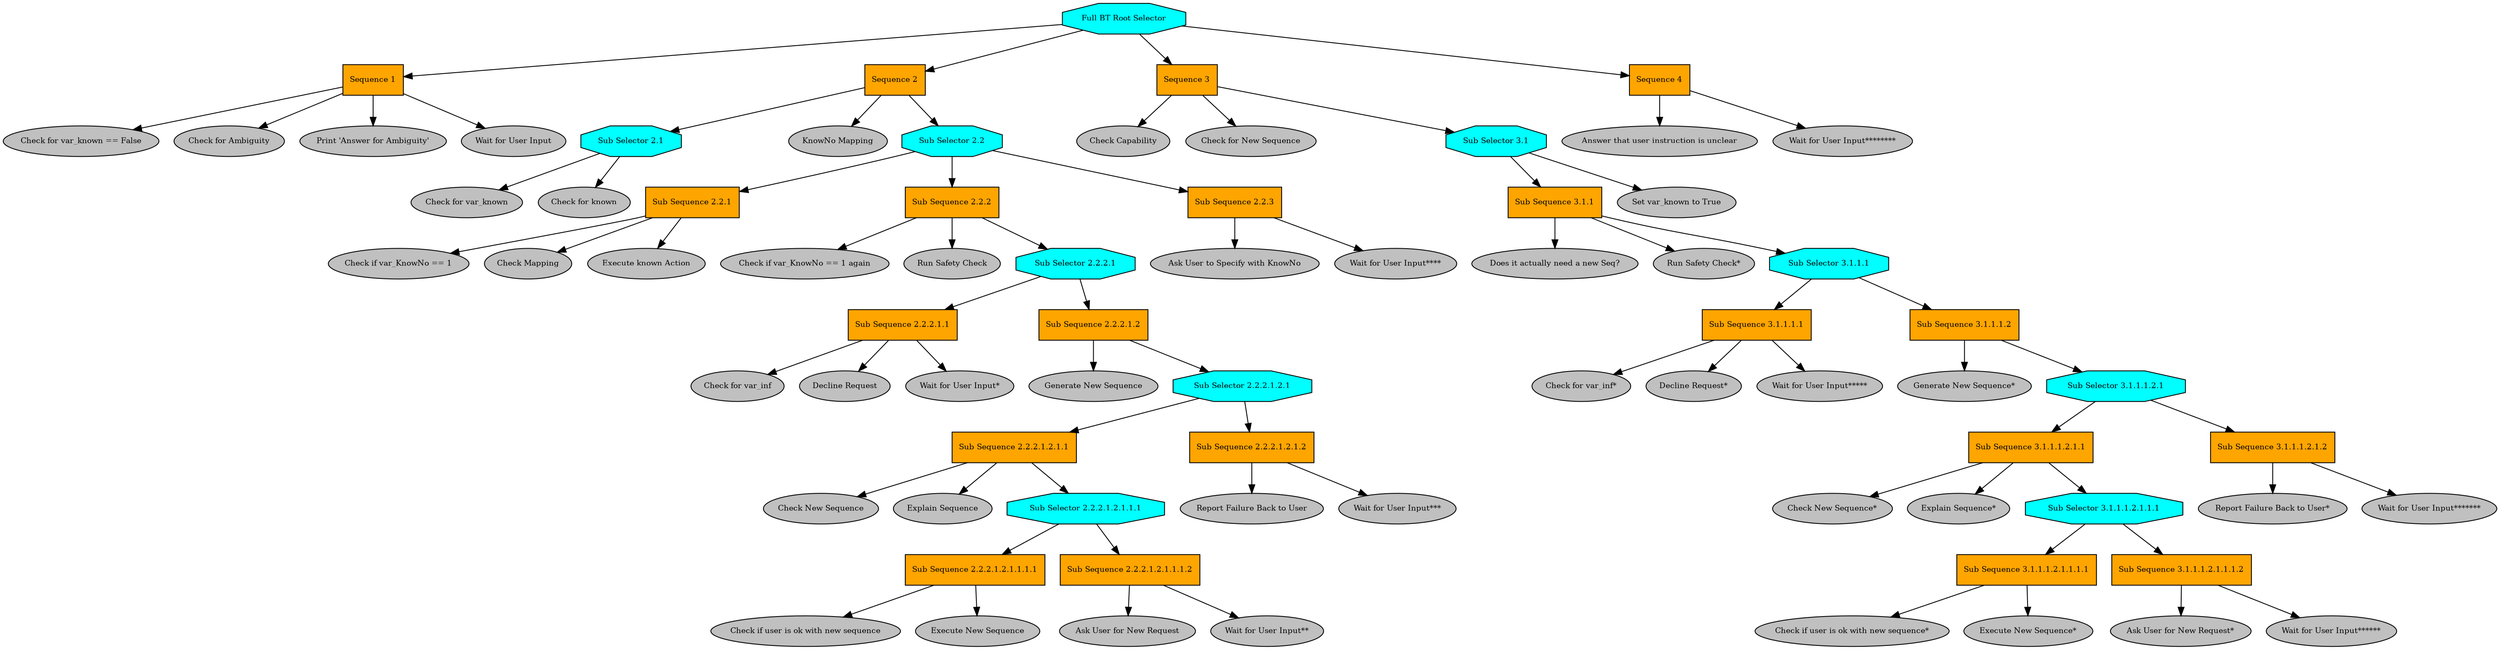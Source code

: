 digraph pastafarianism {
ordering=out;
graph [fontname="times-roman"];
node [fontname="times-roman"];
edge [fontname="times-roman"];
"Full BT Root Selector" [fillcolor=cyan, fontcolor=black, fontsize=9, label="Full BT Root Selector", shape=octagon, style=filled];
"Sequence 1" [fillcolor=orange, fontcolor=black, fontsize=9, label="Sequence 1", shape=box, style=filled];
"Full BT Root Selector" -> "Sequence 1";
"Check for var_known == False" [fillcolor=gray, fontcolor=black, fontsize=9, label="Check for var_known == False", shape=ellipse, style=filled];
"Sequence 1" -> "Check for var_known == False";
"Check for Ambiguity" [fillcolor=gray, fontcolor=black, fontsize=9, label="Check for Ambiguity", shape=ellipse, style=filled];
"Sequence 1" -> "Check for Ambiguity";
"Print 'Answer for Ambiguity'" [fillcolor=gray, fontcolor=black, fontsize=9, label="Print 'Answer for Ambiguity'", shape=ellipse, style=filled];
"Sequence 1" -> "Print 'Answer for Ambiguity'";
"Wait for User Input" [fillcolor=gray, fontcolor=black, fontsize=9, label="Wait for User Input", shape=ellipse, style=filled];
"Sequence 1" -> "Wait for User Input";
"Sequence 2" [fillcolor=orange, fontcolor=black, fontsize=9, label="Sequence 2", shape=box, style=filled];
"Full BT Root Selector" -> "Sequence 2";
"Sub Selector 2.1" [fillcolor=cyan, fontcolor=black, fontsize=9, label="Sub Selector 2.1", shape=octagon, style=filled];
"Sequence 2" -> "Sub Selector 2.1";
"Check for var_known" [fillcolor=gray, fontcolor=black, fontsize=9, label="Check for var_known", shape=ellipse, style=filled];
"Sub Selector 2.1" -> "Check for var_known";
"Check for known" [fillcolor=gray, fontcolor=black, fontsize=9, label="Check for known", shape=ellipse, style=filled];
"Sub Selector 2.1" -> "Check for known";
"KnowNo Mapping" [fillcolor=gray, fontcolor=black, fontsize=9, label="KnowNo Mapping", shape=ellipse, style=filled];
"Sequence 2" -> "KnowNo Mapping";
"Sub Selector 2.2" [fillcolor=cyan, fontcolor=black, fontsize=9, label="Sub Selector 2.2", shape=octagon, style=filled];
"Sequence 2" -> "Sub Selector 2.2";
"Sub Sequence 2.2.1" [fillcolor=orange, fontcolor=black, fontsize=9, label="Sub Sequence 2.2.1", shape=box, style=filled];
"Sub Selector 2.2" -> "Sub Sequence 2.2.1";
"Check if var_KnowNo == 1" [fillcolor=gray, fontcolor=black, fontsize=9, label="Check if var_KnowNo == 1", shape=ellipse, style=filled];
"Sub Sequence 2.2.1" -> "Check if var_KnowNo == 1";
"Check Mapping" [fillcolor=gray, fontcolor=black, fontsize=9, label="Check Mapping", shape=ellipse, style=filled];
"Sub Sequence 2.2.1" -> "Check Mapping";
"Execute known Action" [fillcolor=gray, fontcolor=black, fontsize=9, label="Execute known Action", shape=ellipse, style=filled];
"Sub Sequence 2.2.1" -> "Execute known Action";
"Sub Sequence 2.2.2" [fillcolor=orange, fontcolor=black, fontsize=9, label="Sub Sequence 2.2.2", shape=box, style=filled];
"Sub Selector 2.2" -> "Sub Sequence 2.2.2";
"Check if var_KnowNo == 1 again" [fillcolor=gray, fontcolor=black, fontsize=9, label="Check if var_KnowNo == 1 again", shape=ellipse, style=filled];
"Sub Sequence 2.2.2" -> "Check if var_KnowNo == 1 again";
"Run Safety Check" [fillcolor=gray, fontcolor=black, fontsize=9, label="Run Safety Check", shape=ellipse, style=filled];
"Sub Sequence 2.2.2" -> "Run Safety Check";
"Sub Selector 2.2.2.1" [fillcolor=cyan, fontcolor=black, fontsize=9, label="Sub Selector 2.2.2.1", shape=octagon, style=filled];
"Sub Sequence 2.2.2" -> "Sub Selector 2.2.2.1";
"Sub Sequence 2.2.2.1.1" [fillcolor=orange, fontcolor=black, fontsize=9, label="Sub Sequence 2.2.2.1.1", shape=box, style=filled];
"Sub Selector 2.2.2.1" -> "Sub Sequence 2.2.2.1.1";
"Check for var_inf" [fillcolor=gray, fontcolor=black, fontsize=9, label="Check for var_inf", shape=ellipse, style=filled];
"Sub Sequence 2.2.2.1.1" -> "Check for var_inf";
"Decline Request" [fillcolor=gray, fontcolor=black, fontsize=9, label="Decline Request", shape=ellipse, style=filled];
"Sub Sequence 2.2.2.1.1" -> "Decline Request";
"Wait for User Input*" [fillcolor=gray, fontcolor=black, fontsize=9, label="Wait for User Input*", shape=ellipse, style=filled];
"Sub Sequence 2.2.2.1.1" -> "Wait for User Input*";
"Sub Sequence 2.2.2.1.2" [fillcolor=orange, fontcolor=black, fontsize=9, label="Sub Sequence 2.2.2.1.2", shape=box, style=filled];
"Sub Selector 2.2.2.1" -> "Sub Sequence 2.2.2.1.2";
"Generate New Sequence" [fillcolor=gray, fontcolor=black, fontsize=9, label="Generate New Sequence", shape=ellipse, style=filled];
"Sub Sequence 2.2.2.1.2" -> "Generate New Sequence";
"Sub Selector 2.2.2.1.2.1" [fillcolor=cyan, fontcolor=black, fontsize=9, label="Sub Selector 2.2.2.1.2.1", shape=octagon, style=filled];
"Sub Sequence 2.2.2.1.2" -> "Sub Selector 2.2.2.1.2.1";
"Sub Sequence 2.2.2.1.2.1.1" [fillcolor=orange, fontcolor=black, fontsize=9, label="Sub Sequence 2.2.2.1.2.1.1", shape=box, style=filled];
"Sub Selector 2.2.2.1.2.1" -> "Sub Sequence 2.2.2.1.2.1.1";
"Check New Sequence" [fillcolor=gray, fontcolor=black, fontsize=9, label="Check New Sequence", shape=ellipse, style=filled];
"Sub Sequence 2.2.2.1.2.1.1" -> "Check New Sequence";
"Explain Sequence" [fillcolor=gray, fontcolor=black, fontsize=9, label="Explain Sequence", shape=ellipse, style=filled];
"Sub Sequence 2.2.2.1.2.1.1" -> "Explain Sequence";
"Sub Selector 2.2.2.1.2.1.1.1" [fillcolor=cyan, fontcolor=black, fontsize=9, label="Sub Selector 2.2.2.1.2.1.1.1", shape=octagon, style=filled];
"Sub Sequence 2.2.2.1.2.1.1" -> "Sub Selector 2.2.2.1.2.1.1.1";
"Sub Sequence 2.2.2.1.2.1.1.1.1" [fillcolor=orange, fontcolor=black, fontsize=9, label="Sub Sequence 2.2.2.1.2.1.1.1.1", shape=box, style=filled];
"Sub Selector 2.2.2.1.2.1.1.1" -> "Sub Sequence 2.2.2.1.2.1.1.1.1";
"Check if user is ok with new sequence" [fillcolor=gray, fontcolor=black, fontsize=9, label="Check if user is ok with new sequence", shape=ellipse, style=filled];
"Sub Sequence 2.2.2.1.2.1.1.1.1" -> "Check if user is ok with new sequence";
"Execute New Sequence" [fillcolor=gray, fontcolor=black, fontsize=9, label="Execute New Sequence", shape=ellipse, style=filled];
"Sub Sequence 2.2.2.1.2.1.1.1.1" -> "Execute New Sequence";
"Sub Sequence 2.2.2.1.2.1.1.1.2" [fillcolor=orange, fontcolor=black, fontsize=9, label="Sub Sequence 2.2.2.1.2.1.1.1.2", shape=box, style=filled];
"Sub Selector 2.2.2.1.2.1.1.1" -> "Sub Sequence 2.2.2.1.2.1.1.1.2";
"Ask User for New Request" [fillcolor=gray, fontcolor=black, fontsize=9, label="Ask User for New Request", shape=ellipse, style=filled];
"Sub Sequence 2.2.2.1.2.1.1.1.2" -> "Ask User for New Request";
"Wait for User Input**" [fillcolor=gray, fontcolor=black, fontsize=9, label="Wait for User Input**", shape=ellipse, style=filled];
"Sub Sequence 2.2.2.1.2.1.1.1.2" -> "Wait for User Input**";
"Sub Sequence 2.2.2.1.2.1.2" [fillcolor=orange, fontcolor=black, fontsize=9, label="Sub Sequence 2.2.2.1.2.1.2", shape=box, style=filled];
"Sub Selector 2.2.2.1.2.1" -> "Sub Sequence 2.2.2.1.2.1.2";
"Report Failure Back to User" [fillcolor=gray, fontcolor=black, fontsize=9, label="Report Failure Back to User", shape=ellipse, style=filled];
"Sub Sequence 2.2.2.1.2.1.2" -> "Report Failure Back to User";
"Wait for User Input***" [fillcolor=gray, fontcolor=black, fontsize=9, label="Wait for User Input***", shape=ellipse, style=filled];
"Sub Sequence 2.2.2.1.2.1.2" -> "Wait for User Input***";
"Sub Sequence 2.2.3" [fillcolor=orange, fontcolor=black, fontsize=9, label="Sub Sequence 2.2.3", shape=box, style=filled];
"Sub Selector 2.2" -> "Sub Sequence 2.2.3";
"Ask User to Specify with KnowNo" [fillcolor=gray, fontcolor=black, fontsize=9, label="Ask User to Specify with KnowNo", shape=ellipse, style=filled];
"Sub Sequence 2.2.3" -> "Ask User to Specify with KnowNo";
"Wait for User Input****" [fillcolor=gray, fontcolor=black, fontsize=9, label="Wait for User Input****", shape=ellipse, style=filled];
"Sub Sequence 2.2.3" -> "Wait for User Input****";
"Sequence 3" [fillcolor=orange, fontcolor=black, fontsize=9, label="Sequence 3", shape=box, style=filled];
"Full BT Root Selector" -> "Sequence 3";
"Check Capability" [fillcolor=gray, fontcolor=black, fontsize=9, label="Check Capability", shape=ellipse, style=filled];
"Sequence 3" -> "Check Capability";
"Check for New Sequence" [fillcolor=gray, fontcolor=black, fontsize=9, label="Check for New Sequence", shape=ellipse, style=filled];
"Sequence 3" -> "Check for New Sequence";
"Sub Selector 3.1" [fillcolor=cyan, fontcolor=black, fontsize=9, label="Sub Selector 3.1", shape=octagon, style=filled];
"Sequence 3" -> "Sub Selector 3.1";
"Sub Sequence 3.1.1" [fillcolor=orange, fontcolor=black, fontsize=9, label="Sub Sequence 3.1.1", shape=box, style=filled];
"Sub Selector 3.1" -> "Sub Sequence 3.1.1";
"Does it actually need a new Seq?" [fillcolor=gray, fontcolor=black, fontsize=9, label="Does it actually need a new Seq?", shape=ellipse, style=filled];
"Sub Sequence 3.1.1" -> "Does it actually need a new Seq?";
"Run Safety Check*" [fillcolor=gray, fontcolor=black, fontsize=9, label="Run Safety Check*", shape=ellipse, style=filled];
"Sub Sequence 3.1.1" -> "Run Safety Check*";
"Sub Selector 3.1.1.1" [fillcolor=cyan, fontcolor=black, fontsize=9, label="Sub Selector 3.1.1.1", shape=octagon, style=filled];
"Sub Sequence 3.1.1" -> "Sub Selector 3.1.1.1";
"Sub Sequence 3.1.1.1.1" [fillcolor=orange, fontcolor=black, fontsize=9, label="Sub Sequence 3.1.1.1.1", shape=box, style=filled];
"Sub Selector 3.1.1.1" -> "Sub Sequence 3.1.1.1.1";
"Check for var_inf*" [fillcolor=gray, fontcolor=black, fontsize=9, label="Check for var_inf*", shape=ellipse, style=filled];
"Sub Sequence 3.1.1.1.1" -> "Check for var_inf*";
"Decline Request*" [fillcolor=gray, fontcolor=black, fontsize=9, label="Decline Request*", shape=ellipse, style=filled];
"Sub Sequence 3.1.1.1.1" -> "Decline Request*";
"Wait for User Input*****" [fillcolor=gray, fontcolor=black, fontsize=9, label="Wait for User Input*****", shape=ellipse, style=filled];
"Sub Sequence 3.1.1.1.1" -> "Wait for User Input*****";
"Sub Sequence 3.1.1.1.2" [fillcolor=orange, fontcolor=black, fontsize=9, label="Sub Sequence 3.1.1.1.2", shape=box, style=filled];
"Sub Selector 3.1.1.1" -> "Sub Sequence 3.1.1.1.2";
"Generate New Sequence*" [fillcolor=gray, fontcolor=black, fontsize=9, label="Generate New Sequence*", shape=ellipse, style=filled];
"Sub Sequence 3.1.1.1.2" -> "Generate New Sequence*";
"Sub Selector 3.1.1.1.2.1" [fillcolor=cyan, fontcolor=black, fontsize=9, label="Sub Selector 3.1.1.1.2.1", shape=octagon, style=filled];
"Sub Sequence 3.1.1.1.2" -> "Sub Selector 3.1.1.1.2.1";
"Sub Sequence 3.1.1.1.2.1.1" [fillcolor=orange, fontcolor=black, fontsize=9, label="Sub Sequence 3.1.1.1.2.1.1", shape=box, style=filled];
"Sub Selector 3.1.1.1.2.1" -> "Sub Sequence 3.1.1.1.2.1.1";
"Check New Sequence*" [fillcolor=gray, fontcolor=black, fontsize=9, label="Check New Sequence*", shape=ellipse, style=filled];
"Sub Sequence 3.1.1.1.2.1.1" -> "Check New Sequence*";
"Explain Sequence*" [fillcolor=gray, fontcolor=black, fontsize=9, label="Explain Sequence*", shape=ellipse, style=filled];
"Sub Sequence 3.1.1.1.2.1.1" -> "Explain Sequence*";
"Sub Selector 3.1.1.1.2.1.1.1" [fillcolor=cyan, fontcolor=black, fontsize=9, label="Sub Selector 3.1.1.1.2.1.1.1", shape=octagon, style=filled];
"Sub Sequence 3.1.1.1.2.1.1" -> "Sub Selector 3.1.1.1.2.1.1.1";
"Sub Sequence 3.1.1.1.2.1.1.1.1" [fillcolor=orange, fontcolor=black, fontsize=9, label="Sub Sequence 3.1.1.1.2.1.1.1.1", shape=box, style=filled];
"Sub Selector 3.1.1.1.2.1.1.1" -> "Sub Sequence 3.1.1.1.2.1.1.1.1";
"Check if user is ok with new sequence*" [fillcolor=gray, fontcolor=black, fontsize=9, label="Check if user is ok with new sequence*", shape=ellipse, style=filled];
"Sub Sequence 3.1.1.1.2.1.1.1.1" -> "Check if user is ok with new sequence*";
"Execute New Sequence*" [fillcolor=gray, fontcolor=black, fontsize=9, label="Execute New Sequence*", shape=ellipse, style=filled];
"Sub Sequence 3.1.1.1.2.1.1.1.1" -> "Execute New Sequence*";
"Sub Sequence 3.1.1.1.2.1.1.1.2" [fillcolor=orange, fontcolor=black, fontsize=9, label="Sub Sequence 3.1.1.1.2.1.1.1.2", shape=box, style=filled];
"Sub Selector 3.1.1.1.2.1.1.1" -> "Sub Sequence 3.1.1.1.2.1.1.1.2";
"Ask User for New Request*" [fillcolor=gray, fontcolor=black, fontsize=9, label="Ask User for New Request*", shape=ellipse, style=filled];
"Sub Sequence 3.1.1.1.2.1.1.1.2" -> "Ask User for New Request*";
"Wait for User Input******" [fillcolor=gray, fontcolor=black, fontsize=9, label="Wait for User Input******", shape=ellipse, style=filled];
"Sub Sequence 3.1.1.1.2.1.1.1.2" -> "Wait for User Input******";
"Sub Sequence 3.1.1.1.2.1.2" [fillcolor=orange, fontcolor=black, fontsize=9, label="Sub Sequence 3.1.1.1.2.1.2", shape=box, style=filled];
"Sub Selector 3.1.1.1.2.1" -> "Sub Sequence 3.1.1.1.2.1.2";
"Report Failure Back to User*" [fillcolor=gray, fontcolor=black, fontsize=9, label="Report Failure Back to User*", shape=ellipse, style=filled];
"Sub Sequence 3.1.1.1.2.1.2" -> "Report Failure Back to User*";
"Wait for User Input*******" [fillcolor=gray, fontcolor=black, fontsize=9, label="Wait for User Input*******", shape=ellipse, style=filled];
"Sub Sequence 3.1.1.1.2.1.2" -> "Wait for User Input*******";
"Set var_known to True" [fillcolor=gray, fontcolor=black, fontsize=9, label="Set var_known to True", shape=ellipse, style=filled];
"Sub Selector 3.1" -> "Set var_known to True";
"Sequence 4" [fillcolor=orange, fontcolor=black, fontsize=9, label="Sequence 4", shape=box, style=filled];
"Full BT Root Selector" -> "Sequence 4";
"Answer that user instruction is unclear" [fillcolor=gray, fontcolor=black, fontsize=9, label="Answer that user instruction is unclear", shape=ellipse, style=filled];
"Sequence 4" -> "Answer that user instruction is unclear";
"Wait for User Input********" [fillcolor=gray, fontcolor=black, fontsize=9, label="Wait for User Input********", shape=ellipse, style=filled];
"Sequence 4" -> "Wait for User Input********";
}
